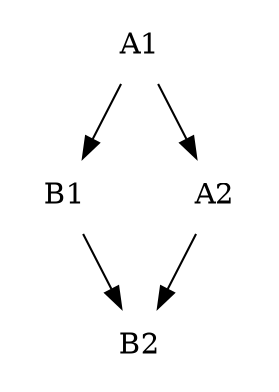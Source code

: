 /*
打开gvedit，新建一个.gv或者点.dot的文件并输入DOT文本
终端直接调用dot命令处理文本并生成图片: dot -Tpng -o test.png test.dot  
*/
digraph g{
    node [shape = plaintext]
    A1 -> B1
    A2 -> B2
    A1 -> A2
    B1 -> B2
}